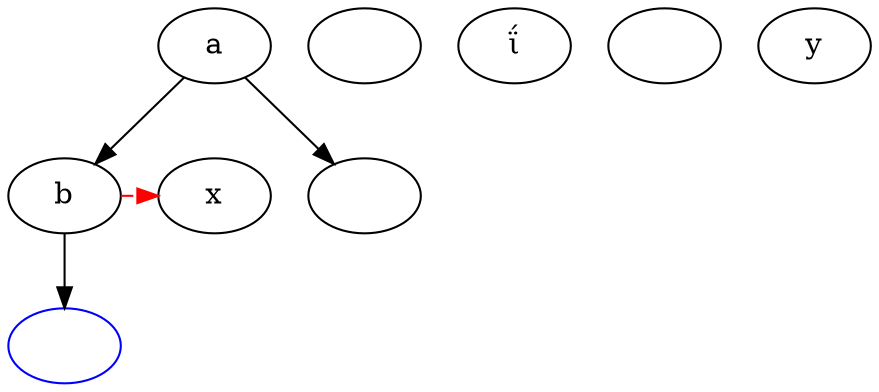 digraph ใtest4 {
       a -> b -> c;
       a ->‭ [shape=box];
   ‍    b {rank=same; b x};
       c [labe󠁠l="multi-line\nlabel",color=blue,fontsize=4294975027,
      abel="hello\nworld"];ΐ
       edge [style=dashed,color=red];
        b -> x;
       {x y}
}


